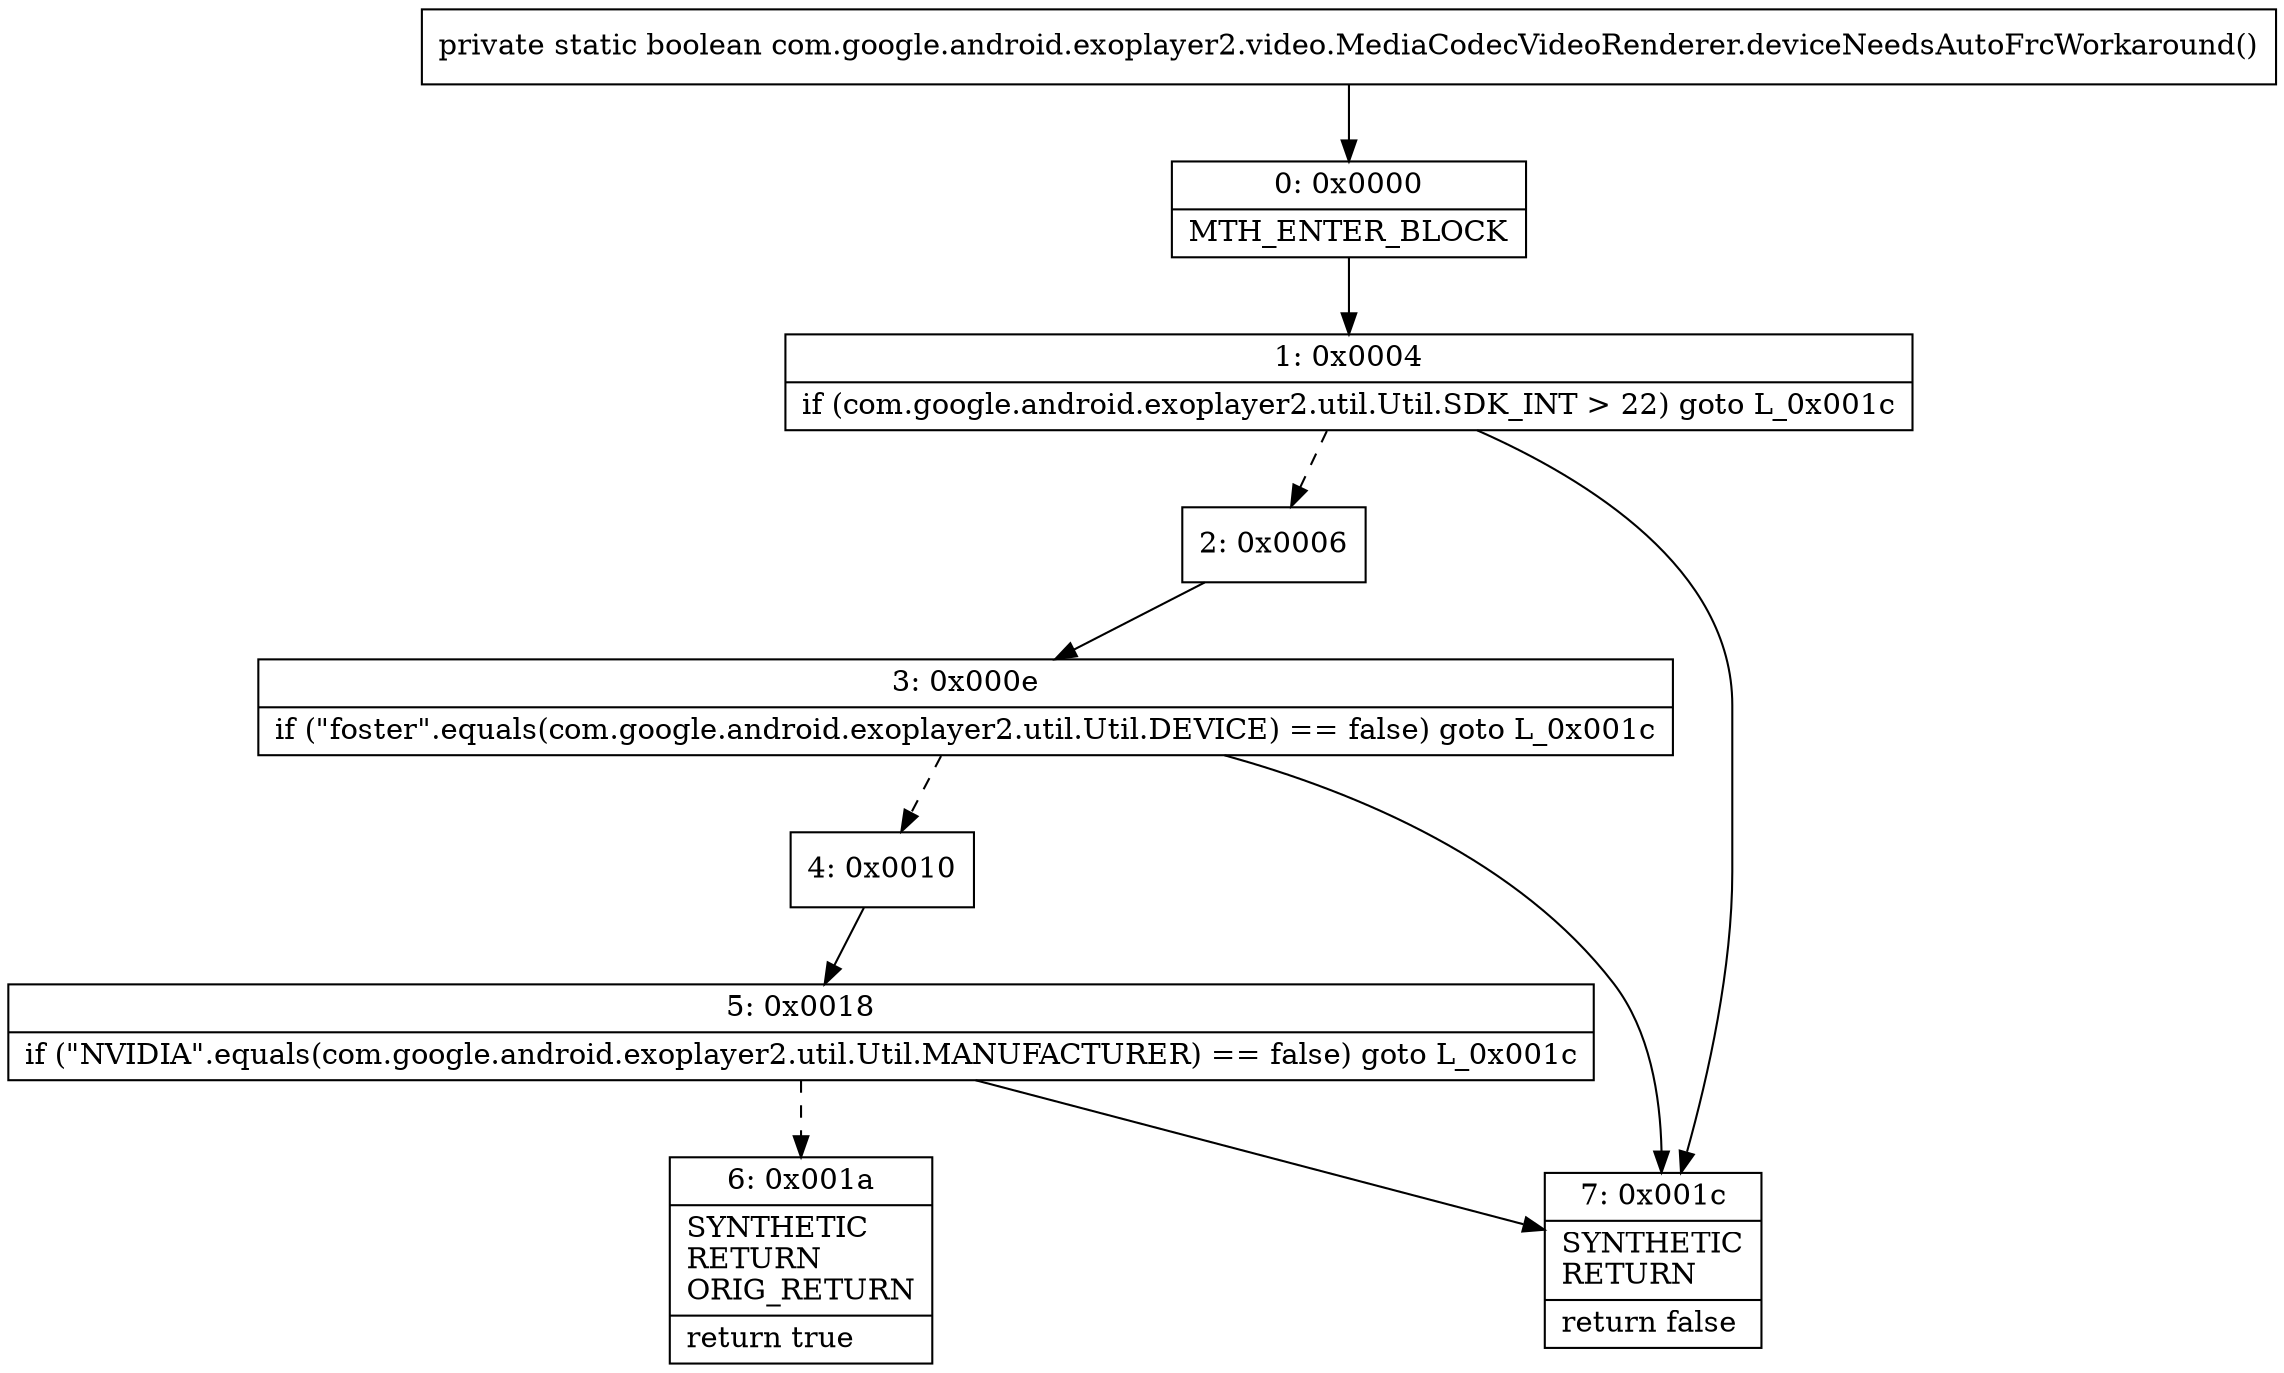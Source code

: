digraph "CFG forcom.google.android.exoplayer2.video.MediaCodecVideoRenderer.deviceNeedsAutoFrcWorkaround()Z" {
Node_0 [shape=record,label="{0\:\ 0x0000|MTH_ENTER_BLOCK\l}"];
Node_1 [shape=record,label="{1\:\ 0x0004|if (com.google.android.exoplayer2.util.Util.SDK_INT \> 22) goto L_0x001c\l}"];
Node_2 [shape=record,label="{2\:\ 0x0006}"];
Node_3 [shape=record,label="{3\:\ 0x000e|if (\"foster\".equals(com.google.android.exoplayer2.util.Util.DEVICE) == false) goto L_0x001c\l}"];
Node_4 [shape=record,label="{4\:\ 0x0010}"];
Node_5 [shape=record,label="{5\:\ 0x0018|if (\"NVIDIA\".equals(com.google.android.exoplayer2.util.Util.MANUFACTURER) == false) goto L_0x001c\l}"];
Node_6 [shape=record,label="{6\:\ 0x001a|SYNTHETIC\lRETURN\lORIG_RETURN\l|return true\l}"];
Node_7 [shape=record,label="{7\:\ 0x001c|SYNTHETIC\lRETURN\l|return false\l}"];
MethodNode[shape=record,label="{private static boolean com.google.android.exoplayer2.video.MediaCodecVideoRenderer.deviceNeedsAutoFrcWorkaround() }"];
MethodNode -> Node_0;
Node_0 -> Node_1;
Node_1 -> Node_2[style=dashed];
Node_1 -> Node_7;
Node_2 -> Node_3;
Node_3 -> Node_4[style=dashed];
Node_3 -> Node_7;
Node_4 -> Node_5;
Node_5 -> Node_6[style=dashed];
Node_5 -> Node_7;
}

